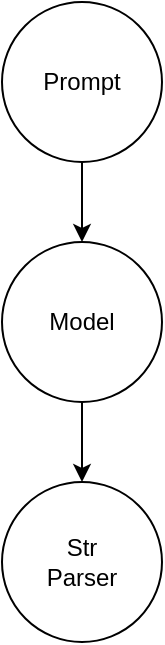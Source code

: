 <mxfile>
    <diagram id="aXXs625ccMSLjDtHw2Hg" name="Page-1">
        <mxGraphModel dx="954" dy="699" grid="1" gridSize="10" guides="1" tooltips="1" connect="1" arrows="1" fold="1" page="1" pageScale="1" pageWidth="850" pageHeight="1100" math="0" shadow="0">
            <root>
                <mxCell id="0"/>
                <mxCell id="1" parent="0"/>
                <mxCell id="8" value="" style="group" vertex="1" connectable="0" parent="1">
                    <mxGeometry x="280" y="40" width="80" height="320" as="geometry"/>
                </mxCell>
                <mxCell id="2" value="Prompt" style="ellipse;whiteSpace=wrap;html=1;aspect=fixed;" vertex="1" parent="8">
                    <mxGeometry width="80" height="80" as="geometry"/>
                </mxCell>
                <mxCell id="3" value="Model" style="ellipse;whiteSpace=wrap;html=1;aspect=fixed;" vertex="1" parent="8">
                    <mxGeometry y="120" width="80" height="80" as="geometry"/>
                </mxCell>
                <mxCell id="4" value="Str&lt;br&gt;Parser" style="ellipse;whiteSpace=wrap;html=1;aspect=fixed;" vertex="1" parent="8">
                    <mxGeometry y="240" width="80" height="80" as="geometry"/>
                </mxCell>
                <mxCell id="5" value="" style="endArrow=classic;html=1;exitX=0.5;exitY=1;exitDx=0;exitDy=0;entryX=0.5;entryY=0;entryDx=0;entryDy=0;" edge="1" parent="8" source="2" target="3">
                    <mxGeometry width="50" height="50" relative="1" as="geometry">
                        <mxPoint x="220" y="110" as="sourcePoint"/>
                        <mxPoint x="270" y="60" as="targetPoint"/>
                    </mxGeometry>
                </mxCell>
                <mxCell id="6" value="" style="endArrow=classic;html=1;exitX=0.5;exitY=1;exitDx=0;exitDy=0;entryX=0.5;entryY=0;entryDx=0;entryDy=0;" edge="1" parent="8" source="3" target="4">
                    <mxGeometry width="50" height="50" relative="1" as="geometry">
                        <mxPoint x="220" y="110" as="sourcePoint"/>
                        <mxPoint x="270" y="60" as="targetPoint"/>
                    </mxGeometry>
                </mxCell>
            </root>
        </mxGraphModel>
    </diagram>
</mxfile>